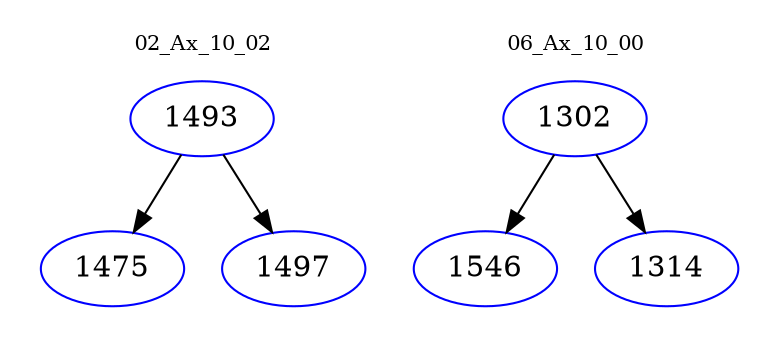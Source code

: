 digraph{
subgraph cluster_0 {
color = white
label = "02_Ax_10_02";
fontsize=10;
T0_1493 [label="1493", color="blue"]
T0_1493 -> T0_1475 [color="black"]
T0_1475 [label="1475", color="blue"]
T0_1493 -> T0_1497 [color="black"]
T0_1497 [label="1497", color="blue"]
}
subgraph cluster_1 {
color = white
label = "06_Ax_10_00";
fontsize=10;
T1_1302 [label="1302", color="blue"]
T1_1302 -> T1_1546 [color="black"]
T1_1546 [label="1546", color="blue"]
T1_1302 -> T1_1314 [color="black"]
T1_1314 [label="1314", color="blue"]
}
}
